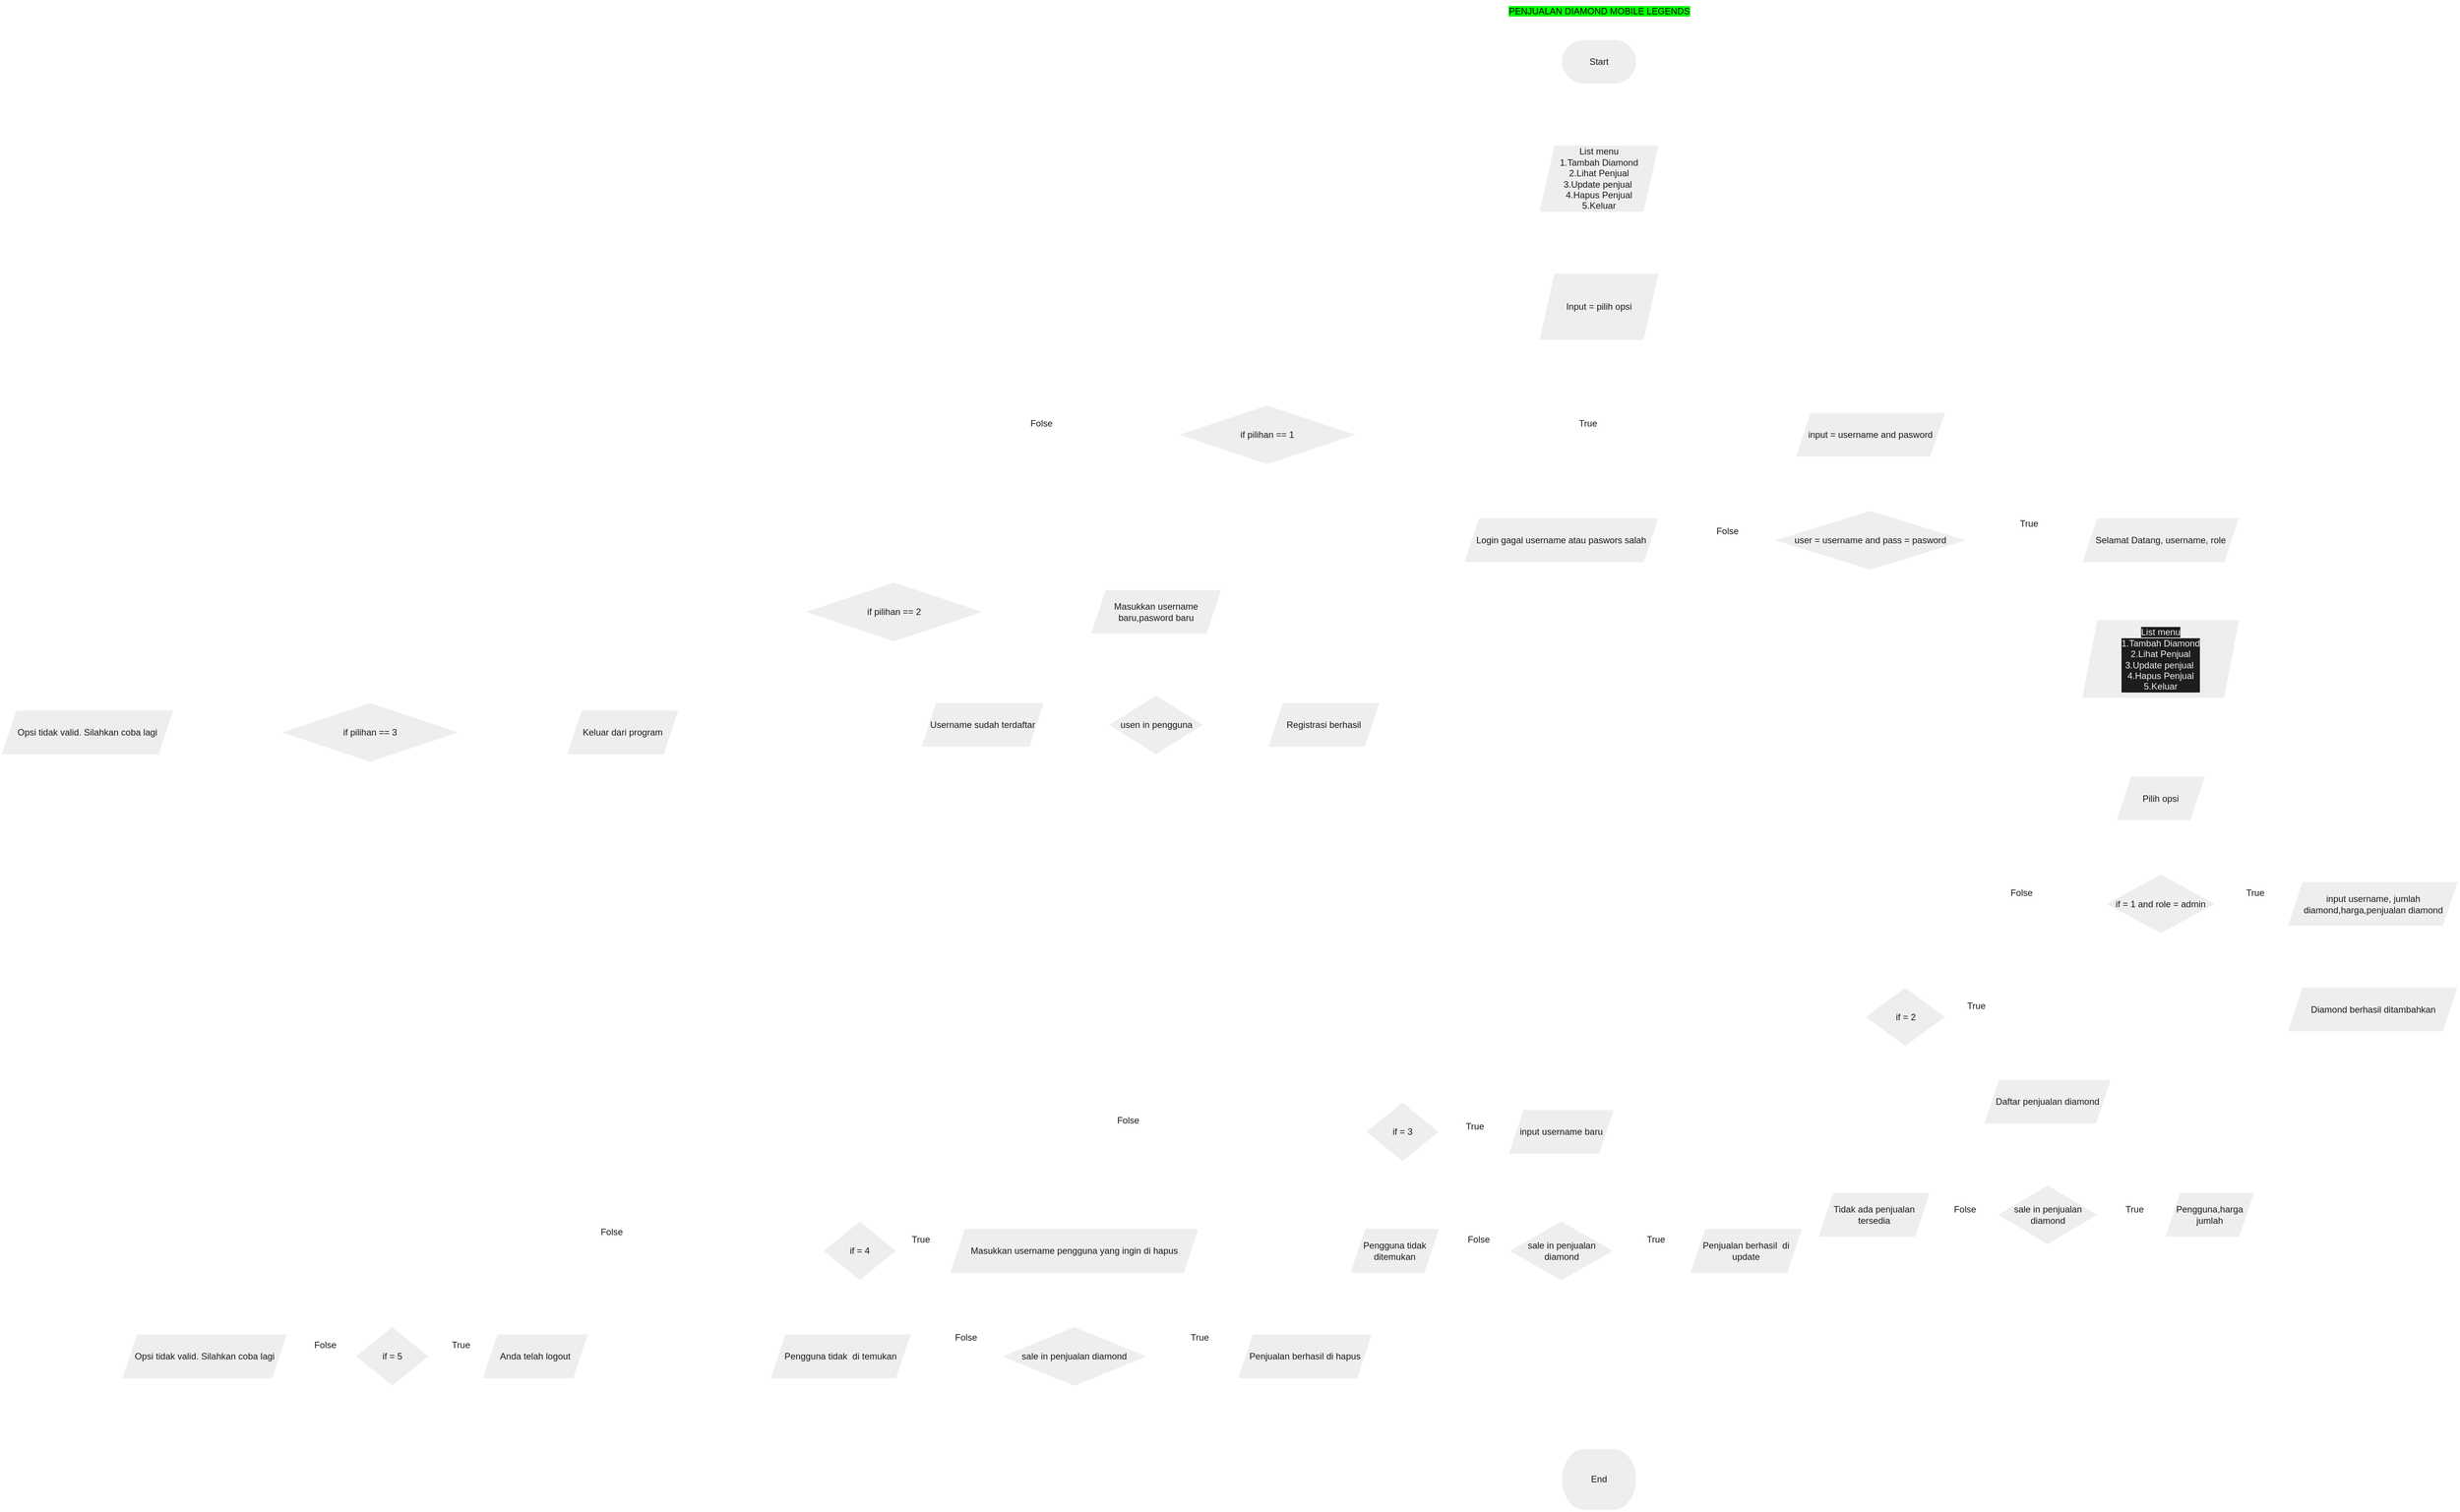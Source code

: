 <mxfile version="24.7.17">
  <diagram id="C5RBs43oDa-KdzZeNtuy" name="Page-1">
    <mxGraphModel dx="2600" dy="1680" grid="1" gridSize="10" guides="1" tooltips="1" connect="1" arrows="1" fold="1" page="1" pageScale="1" pageWidth="10000" pageHeight="10000" math="0" shadow="0">
      <root>
        <mxCell id="WIyWlLk6GJQsqaUBKTNV-0" />
        <mxCell id="WIyWlLk6GJQsqaUBKTNV-1" parent="WIyWlLk6GJQsqaUBKTNV-0" />
        <mxCell id="wPwzeOz8tedW2FRDHt6a-2" value="&lt;span style=&quot;background-color: rgb(0, 255, 0);&quot;&gt;&lt;font color=&quot;#000000&quot;&gt;PENJUALAN DIAMOND MOBILE LEGENDS&lt;/font&gt;&lt;/span&gt;" style="text;html=1;align=center;verticalAlign=middle;resizable=0;points=[];autosize=1;strokeColor=none;fillColor=none;labelBackgroundColor=none;fontColor=#1A1A1A;" parent="WIyWlLk6GJQsqaUBKTNV-1" vertex="1">
          <mxGeometry x="4060" y="5868" width="260" height="30" as="geometry" />
        </mxCell>
        <mxCell id="wPwzeOz8tedW2FRDHt6a-6" value="" style="edgeStyle=orthogonalEdgeStyle;rounded=0;orthogonalLoop=1;jettySize=auto;html=1;labelBackgroundColor=none;strokeColor=#FFFFFF;fontColor=default;" parent="WIyWlLk6GJQsqaUBKTNV-1" source="wPwzeOz8tedW2FRDHt6a-4" target="wPwzeOz8tedW2FRDHt6a-5" edge="1">
          <mxGeometry relative="1" as="geometry" />
        </mxCell>
        <mxCell id="wPwzeOz8tedW2FRDHt6a-4" value="Start" style="strokeWidth=2;html=1;shape=mxgraph.flowchart.terminator;whiteSpace=wrap;labelBackgroundColor=none;fillColor=#EEEEEE;strokeColor=#FFFFFF;fontColor=#1A1A1A;" parent="WIyWlLk6GJQsqaUBKTNV-1" vertex="1">
          <mxGeometry x="4140" y="5920" width="100" height="60" as="geometry" />
        </mxCell>
        <mxCell id="wPwzeOz8tedW2FRDHt6a-8" value="" style="edgeStyle=orthogonalEdgeStyle;rounded=0;orthogonalLoop=1;jettySize=auto;html=1;labelBackgroundColor=none;strokeColor=#FFFFFF;fontColor=default;" parent="WIyWlLk6GJQsqaUBKTNV-1" source="wPwzeOz8tedW2FRDHt6a-5" target="wPwzeOz8tedW2FRDHt6a-7" edge="1">
          <mxGeometry relative="1" as="geometry" />
        </mxCell>
        <mxCell id="wPwzeOz8tedW2FRDHt6a-5" value="List menu&lt;div&gt;1.Tambah Diamond&lt;div&gt;2.Lihat Penjual&lt;/div&gt;&lt;div&gt;3.Update penjual&amp;nbsp;&lt;/div&gt;&lt;div&gt;4.Hapus Penjual&lt;/div&gt;&lt;div&gt;5.Keluar&lt;/div&gt;&lt;/div&gt;" style="shape=parallelogram;perimeter=parallelogramPerimeter;whiteSpace=wrap;html=1;fixedSize=1;strokeWidth=2;labelBackgroundColor=none;fillColor=#EEEEEE;strokeColor=#FFFFFF;fontColor=#1A1A1A;" parent="WIyWlLk6GJQsqaUBKTNV-1" vertex="1">
          <mxGeometry x="4110" y="6060" width="160" height="90" as="geometry" />
        </mxCell>
        <mxCell id="wPwzeOz8tedW2FRDHt6a-10" value="" style="edgeStyle=orthogonalEdgeStyle;rounded=0;orthogonalLoop=1;jettySize=auto;html=1;labelBackgroundColor=none;strokeColor=#FFFFFF;fontColor=default;" parent="WIyWlLk6GJQsqaUBKTNV-1" source="wPwzeOz8tedW2FRDHt6a-7" target="wPwzeOz8tedW2FRDHt6a-9" edge="1">
          <mxGeometry relative="1" as="geometry" />
        </mxCell>
        <mxCell id="wPwzeOz8tedW2FRDHt6a-7" value="Input = pilih opsi" style="shape=parallelogram;perimeter=parallelogramPerimeter;whiteSpace=wrap;html=1;fixedSize=1;strokeWidth=2;labelBackgroundColor=none;fillColor=#EEEEEE;strokeColor=#FFFFFF;fontColor=#1A1A1A;" parent="WIyWlLk6GJQsqaUBKTNV-1" vertex="1">
          <mxGeometry x="4110" y="6230" width="160" height="90" as="geometry" />
        </mxCell>
        <mxCell id="wPwzeOz8tedW2FRDHt6a-12" value="" style="edgeStyle=orthogonalEdgeStyle;rounded=0;orthogonalLoop=1;jettySize=auto;html=1;labelBackgroundColor=none;strokeColor=#FFFFFF;fontColor=default;" parent="WIyWlLk6GJQsqaUBKTNV-1" source="wPwzeOz8tedW2FRDHt6a-9" target="wPwzeOz8tedW2FRDHt6a-11" edge="1">
          <mxGeometry relative="1" as="geometry" />
        </mxCell>
        <mxCell id="Oxtr2PgXUGql7Q-KipfX-82" value="" style="edgeStyle=orthogonalEdgeStyle;rounded=0;orthogonalLoop=1;jettySize=auto;html=1;labelBackgroundColor=none;strokeColor=#FFFFFF;fontColor=default;" edge="1" parent="WIyWlLk6GJQsqaUBKTNV-1" source="wPwzeOz8tedW2FRDHt6a-9" target="Oxtr2PgXUGql7Q-KipfX-81">
          <mxGeometry relative="1" as="geometry" />
        </mxCell>
        <mxCell id="wPwzeOz8tedW2FRDHt6a-9" value="if pilihan == 1" style="rhombus;whiteSpace=wrap;html=1;strokeWidth=2;labelBackgroundColor=none;fillColor=#EEEEEE;strokeColor=#FFFFFF;fontColor=#1A1A1A;" parent="WIyWlLk6GJQsqaUBKTNV-1" vertex="1">
          <mxGeometry x="3630" y="6405" width="240" height="80" as="geometry" />
        </mxCell>
        <mxCell id="wPwzeOz8tedW2FRDHt6a-18" value="" style="edgeStyle=orthogonalEdgeStyle;rounded=0;orthogonalLoop=1;jettySize=auto;html=1;labelBackgroundColor=none;strokeColor=#FFFFFF;fontColor=default;" parent="WIyWlLk6GJQsqaUBKTNV-1" source="wPwzeOz8tedW2FRDHt6a-11" target="wPwzeOz8tedW2FRDHt6a-17" edge="1">
          <mxGeometry relative="1" as="geometry" />
        </mxCell>
        <mxCell id="wPwzeOz8tedW2FRDHt6a-11" value="input = username and pasword" style="shape=parallelogram;perimeter=parallelogramPerimeter;whiteSpace=wrap;html=1;fixedSize=1;strokeWidth=2;labelBackgroundColor=none;fillColor=#EEEEEE;strokeColor=#FFFFFF;fontColor=#1A1A1A;" parent="WIyWlLk6GJQsqaUBKTNV-1" vertex="1">
          <mxGeometry x="4450" y="6415" width="200" height="60" as="geometry" />
        </mxCell>
        <mxCell id="wPwzeOz8tedW2FRDHt6a-16" value="True" style="text;html=1;align=center;verticalAlign=middle;resizable=0;points=[];autosize=1;strokeColor=none;fillColor=none;labelBackgroundColor=none;fontColor=#1A1A1A;" parent="WIyWlLk6GJQsqaUBKTNV-1" vertex="1">
          <mxGeometry x="4150" y="6415" width="50" height="30" as="geometry" />
        </mxCell>
        <mxCell id="wPwzeOz8tedW2FRDHt6a-22" value="" style="edgeStyle=orthogonalEdgeStyle;rounded=0;orthogonalLoop=1;jettySize=auto;html=1;labelBackgroundColor=none;strokeColor=#FFFFFF;fontColor=default;" parent="WIyWlLk6GJQsqaUBKTNV-1" source="wPwzeOz8tedW2FRDHt6a-17" target="wPwzeOz8tedW2FRDHt6a-21" edge="1">
          <mxGeometry relative="1" as="geometry" />
        </mxCell>
        <mxCell id="wPwzeOz8tedW2FRDHt6a-27" value="" style="edgeStyle=orthogonalEdgeStyle;rounded=0;orthogonalLoop=1;jettySize=auto;html=1;labelBackgroundColor=none;strokeColor=#FFFFFF;fontColor=default;" parent="WIyWlLk6GJQsqaUBKTNV-1" source="wPwzeOz8tedW2FRDHt6a-17" target="wPwzeOz8tedW2FRDHt6a-26" edge="1">
          <mxGeometry relative="1" as="geometry" />
        </mxCell>
        <mxCell id="wPwzeOz8tedW2FRDHt6a-17" value="user = username and pass = pasword" style="rhombus;whiteSpace=wrap;html=1;strokeWidth=2;labelBackgroundColor=none;fillColor=#EEEEEE;strokeColor=#FFFFFF;fontColor=#1A1A1A;" parent="WIyWlLk6GJQsqaUBKTNV-1" vertex="1">
          <mxGeometry x="4420" y="6545" width="260" height="80" as="geometry" />
        </mxCell>
        <mxCell id="Oxtr2PgXUGql7Q-KipfX-7" value="" style="edgeStyle=orthogonalEdgeStyle;rounded=0;orthogonalLoop=1;jettySize=auto;html=1;labelBackgroundColor=none;strokeColor=#FFFFFF;fontColor=default;" edge="1" parent="WIyWlLk6GJQsqaUBKTNV-1" source="wPwzeOz8tedW2FRDHt6a-21" target="Oxtr2PgXUGql7Q-KipfX-6">
          <mxGeometry relative="1" as="geometry" />
        </mxCell>
        <mxCell id="wPwzeOz8tedW2FRDHt6a-21" value="Selamat Datang, username, role" style="shape=parallelogram;perimeter=parallelogramPerimeter;whiteSpace=wrap;html=1;fixedSize=1;strokeWidth=2;labelBackgroundColor=none;fillColor=#EEEEEE;strokeColor=#FFFFFF;fontColor=#1A1A1A;" parent="WIyWlLk6GJQsqaUBKTNV-1" vertex="1">
          <mxGeometry x="4830" y="6555" width="210" height="60" as="geometry" />
        </mxCell>
        <mxCell id="wPwzeOz8tedW2FRDHt6a-23" value="True" style="text;html=1;align=center;verticalAlign=middle;resizable=0;points=[];autosize=1;strokeColor=none;fillColor=none;labelBackgroundColor=none;fontColor=#1A1A1A;" parent="WIyWlLk6GJQsqaUBKTNV-1" vertex="1">
          <mxGeometry x="4735" y="6548" width="50" height="30" as="geometry" />
        </mxCell>
        <mxCell id="wPwzeOz8tedW2FRDHt6a-26" value="Login gagal username atau paswors salah" style="shape=parallelogram;perimeter=parallelogramPerimeter;whiteSpace=wrap;html=1;fixedSize=1;strokeWidth=2;labelBackgroundColor=none;fillColor=#EEEEEE;strokeColor=#FFFFFF;fontColor=#1A1A1A;" parent="WIyWlLk6GJQsqaUBKTNV-1" vertex="1">
          <mxGeometry x="4010" y="6555" width="260" height="60" as="geometry" />
        </mxCell>
        <mxCell id="wPwzeOz8tedW2FRDHt6a-28" value="Folse" style="text;html=1;align=center;verticalAlign=middle;resizable=0;points=[];autosize=1;strokeColor=none;fillColor=none;labelBackgroundColor=none;fontColor=#1A1A1A;" parent="WIyWlLk6GJQsqaUBKTNV-1" vertex="1">
          <mxGeometry x="4335" y="6558" width="50" height="30" as="geometry" />
        </mxCell>
        <mxCell id="wPwzeOz8tedW2FRDHt6a-29" value="" style="endArrow=classic;html=1;rounded=0;labelBackgroundColor=none;strokeColor=#FFFFFF;fontColor=default;" parent="WIyWlLk6GJQsqaUBKTNV-1" edge="1">
          <mxGeometry width="50" height="50" relative="1" as="geometry">
            <mxPoint x="4150" y="6555" as="sourcePoint" />
            <mxPoint x="4520" y="6485" as="targetPoint" />
            <Array as="points">
              <mxPoint x="4150" y="6535" />
              <mxPoint x="4520" y="6530" />
            </Array>
          </mxGeometry>
        </mxCell>
        <mxCell id="Oxtr2PgXUGql7Q-KipfX-9" value="" style="edgeStyle=orthogonalEdgeStyle;rounded=0;orthogonalLoop=1;jettySize=auto;html=1;labelBackgroundColor=none;strokeColor=#FFFFFF;fontColor=default;" edge="1" parent="WIyWlLk6GJQsqaUBKTNV-1" source="Oxtr2PgXUGql7Q-KipfX-6" target="Oxtr2PgXUGql7Q-KipfX-8">
          <mxGeometry relative="1" as="geometry" />
        </mxCell>
        <mxCell id="Oxtr2PgXUGql7Q-KipfX-6" value="&lt;br&gt;&lt;span style=&quot;color: rgb(240, 240, 240); font-family: Helvetica; font-size: 12px; font-style: normal; font-variant-ligatures: normal; font-variant-caps: normal; font-weight: 400; letter-spacing: normal; orphans: 2; text-align: center; text-indent: 0px; text-transform: none; widows: 2; word-spacing: 0px; -webkit-text-stroke-width: 0px; white-space: normal; background-color: rgb(27, 29, 30); text-decoration-thickness: initial; text-decoration-style: initial; text-decoration-color: initial; display: inline !important; float: none;&quot;&gt;List menu&lt;/span&gt;&lt;div style=&quot;forced-color-adjust: none; border-color: rgb(0, 0, 0); color: rgb(240, 240, 240); font-family: Helvetica; font-size: 12px; font-style: normal; font-variant-ligatures: normal; font-variant-caps: normal; font-weight: 400; letter-spacing: normal; orphans: 2; text-align: center; text-indent: 0px; text-transform: none; widows: 2; word-spacing: 0px; -webkit-text-stroke-width: 0px; white-space: normal; background-color: rgb(27, 29, 30); text-decoration-thickness: initial; text-decoration-style: initial; text-decoration-color: initial;&quot;&gt;1.Tambah Diamond&lt;div style=&quot;forced-color-adjust: none; border-color: rgb(0, 0, 0);&quot;&gt;2.Lihat Penjual&lt;/div&gt;&lt;div style=&quot;forced-color-adjust: none; border-color: rgb(0, 0, 0);&quot;&gt;3.Update penjual&amp;nbsp;&lt;/div&gt;&lt;div style=&quot;forced-color-adjust: none; border-color: rgb(0, 0, 0);&quot;&gt;4.Hapus Penjual&lt;/div&gt;&lt;div style=&quot;forced-color-adjust: none; border-color: rgb(0, 0, 0);&quot;&gt;5.Keluar&lt;/div&gt;&lt;/div&gt;&lt;div&gt;&lt;br/&gt;&lt;/div&gt;" style="shape=parallelogram;perimeter=parallelogramPerimeter;whiteSpace=wrap;html=1;fixedSize=1;strokeWidth=2;labelBackgroundColor=none;fillColor=#EEEEEE;strokeColor=#FFFFFF;fontColor=#1A1A1A;" vertex="1" parent="WIyWlLk6GJQsqaUBKTNV-1">
          <mxGeometry x="4830" y="6690" width="210" height="105" as="geometry" />
        </mxCell>
        <mxCell id="Oxtr2PgXUGql7Q-KipfX-11" value="" style="edgeStyle=orthogonalEdgeStyle;rounded=0;orthogonalLoop=1;jettySize=auto;html=1;labelBackgroundColor=none;strokeColor=#FFFFFF;fontColor=default;" edge="1" parent="WIyWlLk6GJQsqaUBKTNV-1" source="Oxtr2PgXUGql7Q-KipfX-8" target="Oxtr2PgXUGql7Q-KipfX-10">
          <mxGeometry relative="1" as="geometry" />
        </mxCell>
        <mxCell id="Oxtr2PgXUGql7Q-KipfX-8" value="Pilih opsi" style="shape=parallelogram;perimeter=parallelogramPerimeter;whiteSpace=wrap;html=1;fixedSize=1;strokeWidth=2;labelBackgroundColor=none;fillColor=#EEEEEE;strokeColor=#FFFFFF;fontColor=#1A1A1A;" vertex="1" parent="WIyWlLk6GJQsqaUBKTNV-1">
          <mxGeometry x="4875" y="6897.5" width="120" height="60" as="geometry" />
        </mxCell>
        <mxCell id="Oxtr2PgXUGql7Q-KipfX-13" value="" style="edgeStyle=orthogonalEdgeStyle;rounded=0;orthogonalLoop=1;jettySize=auto;html=1;labelBackgroundColor=none;strokeColor=#FFFFFF;fontColor=default;" edge="1" parent="WIyWlLk6GJQsqaUBKTNV-1" source="Oxtr2PgXUGql7Q-KipfX-10" target="Oxtr2PgXUGql7Q-KipfX-12">
          <mxGeometry relative="1" as="geometry" />
        </mxCell>
        <mxCell id="Oxtr2PgXUGql7Q-KipfX-18" value="" style="edgeStyle=orthogonalEdgeStyle;rounded=0;orthogonalLoop=1;jettySize=auto;html=1;labelBackgroundColor=none;strokeColor=#FFFFFF;fontColor=default;" edge="1" parent="WIyWlLk6GJQsqaUBKTNV-1" source="Oxtr2PgXUGql7Q-KipfX-10" target="Oxtr2PgXUGql7Q-KipfX-17">
          <mxGeometry relative="1" as="geometry" />
        </mxCell>
        <mxCell id="Oxtr2PgXUGql7Q-KipfX-10" value="if = 1 and role = admin" style="rhombus;whiteSpace=wrap;html=1;strokeWidth=2;labelBackgroundColor=none;fillColor=#EEEEEE;strokeColor=#FFFFFF;fontColor=#1A1A1A;" vertex="1" parent="WIyWlLk6GJQsqaUBKTNV-1">
          <mxGeometry x="4861.25" y="7027.5" width="147.5" height="80" as="geometry" />
        </mxCell>
        <mxCell id="Oxtr2PgXUGql7Q-KipfX-16" value="" style="edgeStyle=orthogonalEdgeStyle;rounded=0;orthogonalLoop=1;jettySize=auto;html=1;labelBackgroundColor=none;strokeColor=#FFFFFF;fontColor=default;" edge="1" parent="WIyWlLk6GJQsqaUBKTNV-1" source="Oxtr2PgXUGql7Q-KipfX-12" target="Oxtr2PgXUGql7Q-KipfX-15">
          <mxGeometry relative="1" as="geometry" />
        </mxCell>
        <mxCell id="Oxtr2PgXUGql7Q-KipfX-12" value="input username, jumlah diamond,harga,penjualan diamond" style="shape=parallelogram;perimeter=parallelogramPerimeter;whiteSpace=wrap;html=1;fixedSize=1;strokeWidth=2;labelBackgroundColor=none;fillColor=#EEEEEE;strokeColor=#FFFFFF;fontColor=#1A1A1A;" vertex="1" parent="WIyWlLk6GJQsqaUBKTNV-1">
          <mxGeometry x="5102.5" y="7037.5" width="227.5" height="60" as="geometry" />
        </mxCell>
        <mxCell id="Oxtr2PgXUGql7Q-KipfX-14" value="True" style="text;html=1;align=center;verticalAlign=middle;resizable=0;points=[];autosize=1;strokeColor=none;fillColor=none;labelBackgroundColor=none;fontColor=#1A1A1A;" vertex="1" parent="WIyWlLk6GJQsqaUBKTNV-1">
          <mxGeometry x="5035" y="7038" width="50" height="30" as="geometry" />
        </mxCell>
        <mxCell id="Oxtr2PgXUGql7Q-KipfX-15" value="Diamond berhasil ditambahkan" style="shape=parallelogram;perimeter=parallelogramPerimeter;whiteSpace=wrap;html=1;fixedSize=1;strokeWidth=2;labelBackgroundColor=none;fillColor=#EEEEEE;strokeColor=#FFFFFF;fontColor=#1A1A1A;" vertex="1" parent="WIyWlLk6GJQsqaUBKTNV-1">
          <mxGeometry x="5102.5" y="7177.5" width="227.5" height="60" as="geometry" />
        </mxCell>
        <mxCell id="Oxtr2PgXUGql7Q-KipfX-20" value="" style="edgeStyle=orthogonalEdgeStyle;rounded=0;orthogonalLoop=1;jettySize=auto;html=1;labelBackgroundColor=none;strokeColor=#FFFFFF;fontColor=default;" edge="1" parent="WIyWlLk6GJQsqaUBKTNV-1" source="Oxtr2PgXUGql7Q-KipfX-17" target="Oxtr2PgXUGql7Q-KipfX-19">
          <mxGeometry relative="1" as="geometry" />
        </mxCell>
        <mxCell id="Oxtr2PgXUGql7Q-KipfX-36" value="" style="edgeStyle=orthogonalEdgeStyle;rounded=0;orthogonalLoop=1;jettySize=auto;html=1;labelBackgroundColor=none;strokeColor=#FFFFFF;fontColor=default;" edge="1" parent="WIyWlLk6GJQsqaUBKTNV-1" source="Oxtr2PgXUGql7Q-KipfX-17" target="Oxtr2PgXUGql7Q-KipfX-35">
          <mxGeometry relative="1" as="geometry" />
        </mxCell>
        <mxCell id="Oxtr2PgXUGql7Q-KipfX-17" value="if = 2" style="rhombus;whiteSpace=wrap;html=1;strokeWidth=2;labelBackgroundColor=none;fillColor=#EEEEEE;strokeColor=#FFFFFF;fontColor=#1A1A1A;" vertex="1" parent="WIyWlLk6GJQsqaUBKTNV-1">
          <mxGeometry x="4542.5" y="7177.5" width="107.5" height="80" as="geometry" />
        </mxCell>
        <mxCell id="Oxtr2PgXUGql7Q-KipfX-24" value="" style="edgeStyle=orthogonalEdgeStyle;rounded=0;orthogonalLoop=1;jettySize=auto;html=1;labelBackgroundColor=none;strokeColor=#FFFFFF;fontColor=default;" edge="1" parent="WIyWlLk6GJQsqaUBKTNV-1" source="Oxtr2PgXUGql7Q-KipfX-19" target="Oxtr2PgXUGql7Q-KipfX-23">
          <mxGeometry relative="1" as="geometry" />
        </mxCell>
        <mxCell id="Oxtr2PgXUGql7Q-KipfX-19" value="Daftar penjualan diamond" style="shape=parallelogram;perimeter=parallelogramPerimeter;whiteSpace=wrap;html=1;fixedSize=1;strokeWidth=2;labelBackgroundColor=none;fillColor=#EEEEEE;strokeColor=#FFFFFF;fontColor=#1A1A1A;" vertex="1" parent="WIyWlLk6GJQsqaUBKTNV-1">
          <mxGeometry x="4700" y="7300" width="170" height="60" as="geometry" />
        </mxCell>
        <mxCell id="Oxtr2PgXUGql7Q-KipfX-21" value="True" style="text;html=1;align=center;verticalAlign=middle;resizable=0;points=[];autosize=1;strokeColor=none;fillColor=none;labelBackgroundColor=none;fontColor=#1A1A1A;" vertex="1" parent="WIyWlLk6GJQsqaUBKTNV-1">
          <mxGeometry x="4665" y="7188" width="50" height="30" as="geometry" />
        </mxCell>
        <mxCell id="Oxtr2PgXUGql7Q-KipfX-27" value="" style="edgeStyle=orthogonalEdgeStyle;rounded=0;orthogonalLoop=1;jettySize=auto;html=1;labelBackgroundColor=none;strokeColor=#FFFFFF;fontColor=default;" edge="1" parent="WIyWlLk6GJQsqaUBKTNV-1" source="Oxtr2PgXUGql7Q-KipfX-23" target="Oxtr2PgXUGql7Q-KipfX-26">
          <mxGeometry relative="1" as="geometry" />
        </mxCell>
        <mxCell id="Oxtr2PgXUGql7Q-KipfX-30" value="" style="edgeStyle=orthogonalEdgeStyle;rounded=0;orthogonalLoop=1;jettySize=auto;html=1;labelBackgroundColor=none;strokeColor=#FFFFFF;fontColor=default;" edge="1" parent="WIyWlLk6GJQsqaUBKTNV-1" source="Oxtr2PgXUGql7Q-KipfX-23" target="Oxtr2PgXUGql7Q-KipfX-29">
          <mxGeometry relative="1" as="geometry" />
        </mxCell>
        <mxCell id="Oxtr2PgXUGql7Q-KipfX-23" value="sale in penjualan diamond" style="rhombus;whiteSpace=wrap;html=1;strokeWidth=2;labelBackgroundColor=none;fillColor=#EEEEEE;strokeColor=#FFFFFF;fontColor=#1A1A1A;" vertex="1" parent="WIyWlLk6GJQsqaUBKTNV-1">
          <mxGeometry x="4717.5" y="7440" width="135" height="80" as="geometry" />
        </mxCell>
        <mxCell id="Oxtr2PgXUGql7Q-KipfX-26" value="Pengguna,harga jumlah" style="shape=parallelogram;perimeter=parallelogramPerimeter;whiteSpace=wrap;html=1;fixedSize=1;strokeWidth=2;labelBackgroundColor=none;fillColor=#EEEEEE;strokeColor=#FFFFFF;fontColor=#1A1A1A;" vertex="1" parent="WIyWlLk6GJQsqaUBKTNV-1">
          <mxGeometry x="4940" y="7450" width="120" height="60" as="geometry" />
        </mxCell>
        <mxCell id="Oxtr2PgXUGql7Q-KipfX-28" value="True" style="text;html=1;align=center;verticalAlign=middle;resizable=0;points=[];autosize=1;strokeColor=none;fillColor=none;labelBackgroundColor=none;fontColor=#1A1A1A;" vertex="1" parent="WIyWlLk6GJQsqaUBKTNV-1">
          <mxGeometry x="4875" y="7458" width="50" height="30" as="geometry" />
        </mxCell>
        <mxCell id="Oxtr2PgXUGql7Q-KipfX-29" value="Tidak ada penjualan tersedia" style="shape=parallelogram;perimeter=parallelogramPerimeter;whiteSpace=wrap;html=1;fixedSize=1;strokeWidth=2;labelBackgroundColor=none;fillColor=#EEEEEE;strokeColor=#FFFFFF;fontColor=#1A1A1A;" vertex="1" parent="WIyWlLk6GJQsqaUBKTNV-1">
          <mxGeometry x="4480" y="7450" width="150" height="60" as="geometry" />
        </mxCell>
        <mxCell id="Oxtr2PgXUGql7Q-KipfX-31" value="Folse" style="text;html=1;align=center;verticalAlign=middle;resizable=0;points=[];autosize=1;strokeColor=none;fillColor=none;labelBackgroundColor=none;fontColor=#1A1A1A;" vertex="1" parent="WIyWlLk6GJQsqaUBKTNV-1">
          <mxGeometry x="4650" y="7458" width="50" height="30" as="geometry" />
        </mxCell>
        <mxCell id="Oxtr2PgXUGql7Q-KipfX-32" value="Folse" style="text;html=1;align=center;verticalAlign=middle;resizable=0;points=[];autosize=1;strokeColor=none;fillColor=none;labelBackgroundColor=none;fontColor=#1A1A1A;" vertex="1" parent="WIyWlLk6GJQsqaUBKTNV-1">
          <mxGeometry x="4725" y="7038" width="50" height="30" as="geometry" />
        </mxCell>
        <mxCell id="Oxtr2PgXUGql7Q-KipfX-38" value="" style="edgeStyle=orthogonalEdgeStyle;rounded=0;orthogonalLoop=1;jettySize=auto;html=1;labelBackgroundColor=none;strokeColor=#FFFFFF;fontColor=default;" edge="1" parent="WIyWlLk6GJQsqaUBKTNV-1" source="Oxtr2PgXUGql7Q-KipfX-35" target="Oxtr2PgXUGql7Q-KipfX-37">
          <mxGeometry relative="1" as="geometry" />
        </mxCell>
        <mxCell id="Oxtr2PgXUGql7Q-KipfX-51" value="" style="edgeStyle=orthogonalEdgeStyle;rounded=0;orthogonalLoop=1;jettySize=auto;html=1;labelBackgroundColor=none;strokeColor=#FFFFFF;fontColor=default;" edge="1" parent="WIyWlLk6GJQsqaUBKTNV-1" source="Oxtr2PgXUGql7Q-KipfX-35" target="Oxtr2PgXUGql7Q-KipfX-50">
          <mxGeometry relative="1" as="geometry" />
        </mxCell>
        <mxCell id="Oxtr2PgXUGql7Q-KipfX-35" value="if = 3" style="rhombus;whiteSpace=wrap;html=1;strokeWidth=2;labelBackgroundColor=none;fillColor=#EEEEEE;strokeColor=#FFFFFF;fontColor=#1A1A1A;" vertex="1" parent="WIyWlLk6GJQsqaUBKTNV-1">
          <mxGeometry x="3880" y="7330" width="98.75" height="80" as="geometry" />
        </mxCell>
        <mxCell id="Oxtr2PgXUGql7Q-KipfX-41" value="" style="edgeStyle=orthogonalEdgeStyle;rounded=0;orthogonalLoop=1;jettySize=auto;html=1;labelBackgroundColor=none;strokeColor=#FFFFFF;fontColor=default;" edge="1" parent="WIyWlLk6GJQsqaUBKTNV-1" source="Oxtr2PgXUGql7Q-KipfX-37" target="Oxtr2PgXUGql7Q-KipfX-40">
          <mxGeometry relative="1" as="geometry" />
        </mxCell>
        <mxCell id="Oxtr2PgXUGql7Q-KipfX-37" value="input username baru" style="shape=parallelogram;perimeter=parallelogramPerimeter;whiteSpace=wrap;html=1;fixedSize=1;strokeWidth=2;labelBackgroundColor=none;fillColor=#EEEEEE;strokeColor=#FFFFFF;fontColor=#1A1A1A;" vertex="1" parent="WIyWlLk6GJQsqaUBKTNV-1">
          <mxGeometry x="4069.07" y="7340" width="141.88" height="60" as="geometry" />
        </mxCell>
        <mxCell id="Oxtr2PgXUGql7Q-KipfX-39" value="True" style="text;html=1;align=center;verticalAlign=middle;resizable=0;points=[];autosize=1;strokeColor=none;fillColor=none;labelBackgroundColor=none;fontColor=#1A1A1A;" vertex="1" parent="WIyWlLk6GJQsqaUBKTNV-1">
          <mxGeometry x="4000" y="7348" width="50" height="30" as="geometry" />
        </mxCell>
        <mxCell id="Oxtr2PgXUGql7Q-KipfX-45" value="" style="edgeStyle=orthogonalEdgeStyle;rounded=0;orthogonalLoop=1;jettySize=auto;html=1;labelBackgroundColor=none;strokeColor=#FFFFFF;fontColor=default;" edge="1" parent="WIyWlLk6GJQsqaUBKTNV-1" source="Oxtr2PgXUGql7Q-KipfX-40" target="Oxtr2PgXUGql7Q-KipfX-44">
          <mxGeometry relative="1" as="geometry" />
        </mxCell>
        <mxCell id="Oxtr2PgXUGql7Q-KipfX-48" value="" style="edgeStyle=orthogonalEdgeStyle;rounded=0;orthogonalLoop=1;jettySize=auto;html=1;labelBackgroundColor=none;strokeColor=#FFFFFF;fontColor=default;" edge="1" parent="WIyWlLk6GJQsqaUBKTNV-1" source="Oxtr2PgXUGql7Q-KipfX-40" target="Oxtr2PgXUGql7Q-KipfX-47">
          <mxGeometry relative="1" as="geometry" />
        </mxCell>
        <mxCell id="Oxtr2PgXUGql7Q-KipfX-40" value="sale in penjualan diamond" style="rhombus;whiteSpace=wrap;html=1;strokeWidth=2;labelBackgroundColor=none;fillColor=#EEEEEE;strokeColor=#FFFFFF;fontColor=#1A1A1A;" vertex="1" parent="WIyWlLk6GJQsqaUBKTNV-1">
          <mxGeometry x="4069.54" y="7488" width="140.93" height="80" as="geometry" />
        </mxCell>
        <mxCell id="Oxtr2PgXUGql7Q-KipfX-44" value="Penjualan berhasil&amp;nbsp; di update" style="shape=parallelogram;perimeter=parallelogramPerimeter;whiteSpace=wrap;html=1;fixedSize=1;strokeWidth=2;labelBackgroundColor=none;fillColor=#EEEEEE;strokeColor=#FFFFFF;fontColor=#1A1A1A;" vertex="1" parent="WIyWlLk6GJQsqaUBKTNV-1">
          <mxGeometry x="4310" y="7498" width="150.47" height="60" as="geometry" />
        </mxCell>
        <mxCell id="Oxtr2PgXUGql7Q-KipfX-46" value="True" style="text;html=1;align=center;verticalAlign=middle;resizable=0;points=[];autosize=1;strokeColor=none;fillColor=none;labelBackgroundColor=none;fontColor=#1A1A1A;" vertex="1" parent="WIyWlLk6GJQsqaUBKTNV-1">
          <mxGeometry x="4240" y="7498" width="50" height="30" as="geometry" />
        </mxCell>
        <mxCell id="Oxtr2PgXUGql7Q-KipfX-47" value="Pengguna tidak ditemukan" style="shape=parallelogram;perimeter=parallelogramPerimeter;whiteSpace=wrap;html=1;fixedSize=1;strokeWidth=2;labelBackgroundColor=none;fillColor=#EEEEEE;strokeColor=#FFFFFF;fontColor=#1A1A1A;" vertex="1" parent="WIyWlLk6GJQsqaUBKTNV-1">
          <mxGeometry x="3859.075" y="7498" width="120" height="60" as="geometry" />
        </mxCell>
        <mxCell id="Oxtr2PgXUGql7Q-KipfX-49" value="Folse" style="text;html=1;align=center;verticalAlign=middle;resizable=0;points=[];autosize=1;strokeColor=none;fillColor=none;labelBackgroundColor=none;fontColor=#1A1A1A;" vertex="1" parent="WIyWlLk6GJQsqaUBKTNV-1">
          <mxGeometry x="4005" y="7498" width="50" height="30" as="geometry" />
        </mxCell>
        <mxCell id="Oxtr2PgXUGql7Q-KipfX-54" value="" style="edgeStyle=orthogonalEdgeStyle;rounded=0;orthogonalLoop=1;jettySize=auto;html=1;labelBackgroundColor=none;strokeColor=#FFFFFF;fontColor=default;" edge="1" parent="WIyWlLk6GJQsqaUBKTNV-1" source="Oxtr2PgXUGql7Q-KipfX-50" target="Oxtr2PgXUGql7Q-KipfX-53">
          <mxGeometry relative="1" as="geometry" />
        </mxCell>
        <mxCell id="Oxtr2PgXUGql7Q-KipfX-67" value="" style="edgeStyle=orthogonalEdgeStyle;rounded=0;orthogonalLoop=1;jettySize=auto;html=1;labelBackgroundColor=none;strokeColor=#FFFFFF;fontColor=default;" edge="1" parent="WIyWlLk6GJQsqaUBKTNV-1" source="Oxtr2PgXUGql7Q-KipfX-50" target="Oxtr2PgXUGql7Q-KipfX-66">
          <mxGeometry relative="1" as="geometry" />
        </mxCell>
        <mxCell id="Oxtr2PgXUGql7Q-KipfX-50" value="if = 4" style="rhombus;whiteSpace=wrap;html=1;strokeWidth=2;labelBackgroundColor=none;fillColor=#EEEEEE;strokeColor=#FFFFFF;fontColor=#1A1A1A;" vertex="1" parent="WIyWlLk6GJQsqaUBKTNV-1">
          <mxGeometry x="3160" y="7488" width="98.75" height="80" as="geometry" />
        </mxCell>
        <mxCell id="Oxtr2PgXUGql7Q-KipfX-52" value="Folse" style="text;html=1;align=center;verticalAlign=middle;resizable=0;points=[];autosize=1;strokeColor=none;fillColor=none;labelBackgroundColor=none;fontColor=#1A1A1A;" vertex="1" parent="WIyWlLk6GJQsqaUBKTNV-1">
          <mxGeometry x="3540" y="7340" width="50" height="30" as="geometry" />
        </mxCell>
        <mxCell id="Oxtr2PgXUGql7Q-KipfX-59" value="" style="edgeStyle=orthogonalEdgeStyle;rounded=0;orthogonalLoop=1;jettySize=auto;html=1;labelBackgroundColor=none;strokeColor=#FFFFFF;fontColor=default;" edge="1" parent="WIyWlLk6GJQsqaUBKTNV-1" source="Oxtr2PgXUGql7Q-KipfX-53" target="Oxtr2PgXUGql7Q-KipfX-58">
          <mxGeometry relative="1" as="geometry" />
        </mxCell>
        <mxCell id="Oxtr2PgXUGql7Q-KipfX-53" value="Masukkan username pengguna yang ingin di hapus" style="shape=parallelogram;perimeter=parallelogramPerimeter;whiteSpace=wrap;html=1;fixedSize=1;strokeWidth=2;labelBackgroundColor=none;fillColor=#EEEEEE;strokeColor=#FFFFFF;fontColor=#1A1A1A;" vertex="1" parent="WIyWlLk6GJQsqaUBKTNV-1">
          <mxGeometry x="3328.13" y="7498" width="331.88" height="60" as="geometry" />
        </mxCell>
        <mxCell id="Oxtr2PgXUGql7Q-KipfX-55" value="True" style="text;html=1;align=center;verticalAlign=middle;resizable=0;points=[];autosize=1;strokeColor=none;fillColor=none;labelBackgroundColor=none;fontColor=#1A1A1A;" vertex="1" parent="WIyWlLk6GJQsqaUBKTNV-1">
          <mxGeometry x="3265" y="7498" width="50" height="30" as="geometry" />
        </mxCell>
        <mxCell id="Oxtr2PgXUGql7Q-KipfX-61" value="" style="edgeStyle=orthogonalEdgeStyle;rounded=0;orthogonalLoop=1;jettySize=auto;html=1;labelBackgroundColor=none;strokeColor=#FFFFFF;fontColor=default;" edge="1" parent="WIyWlLk6GJQsqaUBKTNV-1" source="Oxtr2PgXUGql7Q-KipfX-58" target="Oxtr2PgXUGql7Q-KipfX-60">
          <mxGeometry relative="1" as="geometry" />
        </mxCell>
        <mxCell id="Oxtr2PgXUGql7Q-KipfX-65" value="" style="edgeStyle=orthogonalEdgeStyle;rounded=0;orthogonalLoop=1;jettySize=auto;html=1;labelBackgroundColor=none;strokeColor=#FFFFFF;fontColor=default;" edge="1" parent="WIyWlLk6GJQsqaUBKTNV-1" source="Oxtr2PgXUGql7Q-KipfX-58" target="Oxtr2PgXUGql7Q-KipfX-64">
          <mxGeometry relative="1" as="geometry" />
        </mxCell>
        <mxCell id="Oxtr2PgXUGql7Q-KipfX-58" value="sale in penjualan diamond" style="rhombus;whiteSpace=wrap;html=1;strokeWidth=2;labelBackgroundColor=none;fillColor=#EEEEEE;strokeColor=#FFFFFF;fontColor=#1A1A1A;" vertex="1" parent="WIyWlLk6GJQsqaUBKTNV-1">
          <mxGeometry x="3396.11" y="7628" width="195.93" height="80" as="geometry" />
        </mxCell>
        <mxCell id="Oxtr2PgXUGql7Q-KipfX-60" value="Penjualan berhasil di hapus" style="shape=parallelogram;perimeter=parallelogramPerimeter;whiteSpace=wrap;html=1;fixedSize=1;strokeWidth=2;labelBackgroundColor=none;fillColor=#EEEEEE;strokeColor=#FFFFFF;fontColor=#1A1A1A;" vertex="1" parent="WIyWlLk6GJQsqaUBKTNV-1">
          <mxGeometry x="3710.01" y="7638" width="179.99" height="60" as="geometry" />
        </mxCell>
        <mxCell id="Oxtr2PgXUGql7Q-KipfX-64" value="Pengguna tidak&amp;nbsp; di temukan" style="shape=parallelogram;perimeter=parallelogramPerimeter;whiteSpace=wrap;html=1;fixedSize=1;strokeWidth=2;labelBackgroundColor=none;fillColor=#EEEEEE;strokeColor=#FFFFFF;fontColor=#1A1A1A;" vertex="1" parent="WIyWlLk6GJQsqaUBKTNV-1">
          <mxGeometry x="3090" y="7638" width="188.15" height="60" as="geometry" />
        </mxCell>
        <mxCell id="Oxtr2PgXUGql7Q-KipfX-72" value="" style="edgeStyle=orthogonalEdgeStyle;rounded=0;orthogonalLoop=1;jettySize=auto;html=1;labelBackgroundColor=none;strokeColor=#FFFFFF;fontColor=default;" edge="1" parent="WIyWlLk6GJQsqaUBKTNV-1" source="Oxtr2PgXUGql7Q-KipfX-66" target="Oxtr2PgXUGql7Q-KipfX-71">
          <mxGeometry relative="1" as="geometry" />
        </mxCell>
        <mxCell id="Oxtr2PgXUGql7Q-KipfX-76" value="" style="edgeStyle=orthogonalEdgeStyle;rounded=0;orthogonalLoop=1;jettySize=auto;html=1;labelBackgroundColor=none;strokeColor=#FFFFFF;fontColor=default;" edge="1" parent="WIyWlLk6GJQsqaUBKTNV-1" source="Oxtr2PgXUGql7Q-KipfX-66" target="Oxtr2PgXUGql7Q-KipfX-75">
          <mxGeometry relative="1" as="geometry" />
        </mxCell>
        <mxCell id="Oxtr2PgXUGql7Q-KipfX-66" value="if = 5" style="rhombus;whiteSpace=wrap;html=1;strokeWidth=2;labelBackgroundColor=none;fillColor=#EEEEEE;strokeColor=#FFFFFF;fontColor=#1A1A1A;" vertex="1" parent="WIyWlLk6GJQsqaUBKTNV-1">
          <mxGeometry x="2540" y="7628" width="98.75" height="80" as="geometry" />
        </mxCell>
        <mxCell id="Oxtr2PgXUGql7Q-KipfX-68" value="True" style="text;html=1;align=center;verticalAlign=middle;resizable=0;points=[];autosize=1;strokeColor=none;fillColor=none;labelBackgroundColor=none;fontColor=#1A1A1A;" vertex="1" parent="WIyWlLk6GJQsqaUBKTNV-1">
          <mxGeometry x="3635" y="7628" width="50" height="30" as="geometry" />
        </mxCell>
        <mxCell id="Oxtr2PgXUGql7Q-KipfX-69" value="Folse" style="text;html=1;align=center;verticalAlign=middle;resizable=0;points=[];autosize=1;strokeColor=none;fillColor=none;labelBackgroundColor=none;fontColor=#1A1A1A;" vertex="1" parent="WIyWlLk6GJQsqaUBKTNV-1">
          <mxGeometry x="3325" y="7628" width="50" height="30" as="geometry" />
        </mxCell>
        <mxCell id="Oxtr2PgXUGql7Q-KipfX-70" value="Folse" style="text;html=1;align=center;verticalAlign=middle;resizable=0;points=[];autosize=1;strokeColor=none;fillColor=none;labelBackgroundColor=none;fontColor=#1A1A1A;" vertex="1" parent="WIyWlLk6GJQsqaUBKTNV-1">
          <mxGeometry x="2855" y="7488" width="50" height="30" as="geometry" />
        </mxCell>
        <mxCell id="Oxtr2PgXUGql7Q-KipfX-74" value="" style="edgeStyle=orthogonalEdgeStyle;rounded=0;orthogonalLoop=1;jettySize=auto;html=1;labelBackgroundColor=none;strokeColor=#FFFFFF;fontColor=default;" edge="1" parent="WIyWlLk6GJQsqaUBKTNV-1" source="Oxtr2PgXUGql7Q-KipfX-71">
          <mxGeometry relative="1" as="geometry">
            <mxPoint x="2779.13" y="7768.06" as="targetPoint" />
          </mxGeometry>
        </mxCell>
        <mxCell id="Oxtr2PgXUGql7Q-KipfX-71" value="Anda telah logout" style="shape=parallelogram;perimeter=parallelogramPerimeter;whiteSpace=wrap;html=1;fixedSize=1;strokeWidth=2;labelBackgroundColor=none;fillColor=#EEEEEE;strokeColor=#FFFFFF;fontColor=#1A1A1A;" vertex="1" parent="WIyWlLk6GJQsqaUBKTNV-1">
          <mxGeometry x="2708.13" y="7638" width="141.88" height="60" as="geometry" />
        </mxCell>
        <mxCell id="Oxtr2PgXUGql7Q-KipfX-75" value="Opsi tidak valid. Silahkan coba lagi" style="shape=parallelogram;perimeter=parallelogramPerimeter;whiteSpace=wrap;html=1;fixedSize=1;strokeWidth=2;labelBackgroundColor=none;fillColor=#EEEEEE;strokeColor=#FFFFFF;fontColor=#1A1A1A;" vertex="1" parent="WIyWlLk6GJQsqaUBKTNV-1">
          <mxGeometry x="2230" y="7638" width="220.63" height="60" as="geometry" />
        </mxCell>
        <mxCell id="Oxtr2PgXUGql7Q-KipfX-77" value="True" style="text;html=1;align=center;verticalAlign=middle;resizable=0;points=[];autosize=1;strokeColor=none;fillColor=none;labelBackgroundColor=none;fontColor=#1A1A1A;" vertex="1" parent="WIyWlLk6GJQsqaUBKTNV-1">
          <mxGeometry x="2655" y="7638" width="50" height="30" as="geometry" />
        </mxCell>
        <mxCell id="Oxtr2PgXUGql7Q-KipfX-78" value="Folse" style="text;html=1;align=center;verticalAlign=middle;resizable=0;points=[];autosize=1;strokeColor=none;fillColor=none;labelBackgroundColor=none;fontColor=#1A1A1A;" vertex="1" parent="WIyWlLk6GJQsqaUBKTNV-1">
          <mxGeometry x="2475" y="7638" width="50" height="30" as="geometry" />
        </mxCell>
        <mxCell id="Oxtr2PgXUGql7Q-KipfX-85" value="" style="edgeStyle=orthogonalEdgeStyle;rounded=0;orthogonalLoop=1;jettySize=auto;html=1;labelBackgroundColor=none;strokeColor=#FFFFFF;fontColor=default;" edge="1" parent="WIyWlLk6GJQsqaUBKTNV-1" source="Oxtr2PgXUGql7Q-KipfX-81" target="Oxtr2PgXUGql7Q-KipfX-84">
          <mxGeometry relative="1" as="geometry" />
        </mxCell>
        <mxCell id="Oxtr2PgXUGql7Q-KipfX-100" value="" style="edgeStyle=orthogonalEdgeStyle;rounded=0;orthogonalLoop=1;jettySize=auto;html=1;labelBackgroundColor=none;strokeColor=#FFFFFF;fontColor=default;" edge="1" parent="WIyWlLk6GJQsqaUBKTNV-1" source="Oxtr2PgXUGql7Q-KipfX-81" target="Oxtr2PgXUGql7Q-KipfX-99">
          <mxGeometry relative="1" as="geometry" />
        </mxCell>
        <mxCell id="Oxtr2PgXUGql7Q-KipfX-81" value="if pilihan == 2" style="rhombus;whiteSpace=wrap;html=1;strokeWidth=2;labelBackgroundColor=none;fillColor=#EEEEEE;strokeColor=#FFFFFF;fontColor=#1A1A1A;" vertex="1" parent="WIyWlLk6GJQsqaUBKTNV-1">
          <mxGeometry x="3135" y="6640" width="240" height="80" as="geometry" />
        </mxCell>
        <mxCell id="Oxtr2PgXUGql7Q-KipfX-83" value="Folse" style="text;html=1;align=center;verticalAlign=middle;resizable=0;points=[];autosize=1;strokeColor=none;fillColor=none;labelBackgroundColor=none;fontColor=#1A1A1A;" vertex="1" parent="WIyWlLk6GJQsqaUBKTNV-1">
          <mxGeometry x="3425" y="6415" width="50" height="30" as="geometry" />
        </mxCell>
        <mxCell id="Oxtr2PgXUGql7Q-KipfX-89" value="" style="edgeStyle=orthogonalEdgeStyle;rounded=0;orthogonalLoop=1;jettySize=auto;html=1;labelBackgroundColor=none;strokeColor=#FFFFFF;fontColor=default;" edge="1" parent="WIyWlLk6GJQsqaUBKTNV-1" source="Oxtr2PgXUGql7Q-KipfX-84" target="Oxtr2PgXUGql7Q-KipfX-88">
          <mxGeometry relative="1" as="geometry" />
        </mxCell>
        <mxCell id="Oxtr2PgXUGql7Q-KipfX-84" value="Masukkan username baru,pasword baru" style="shape=parallelogram;perimeter=parallelogramPerimeter;whiteSpace=wrap;html=1;fixedSize=1;strokeWidth=2;labelBackgroundColor=none;fillColor=#EEEEEE;strokeColor=#FFFFFF;fontColor=#1A1A1A;" vertex="1" parent="WIyWlLk6GJQsqaUBKTNV-1">
          <mxGeometry x="3515" y="6650" width="175" height="60" as="geometry" />
        </mxCell>
        <mxCell id="Oxtr2PgXUGql7Q-KipfX-96" value="" style="edgeStyle=orthogonalEdgeStyle;rounded=0;orthogonalLoop=1;jettySize=auto;html=1;labelBackgroundColor=none;strokeColor=#FFFFFF;fontColor=default;" edge="1" parent="WIyWlLk6GJQsqaUBKTNV-1" source="Oxtr2PgXUGql7Q-KipfX-88" target="Oxtr2PgXUGql7Q-KipfX-95">
          <mxGeometry relative="1" as="geometry" />
        </mxCell>
        <mxCell id="Oxtr2PgXUGql7Q-KipfX-98" value="" style="edgeStyle=orthogonalEdgeStyle;rounded=0;orthogonalLoop=1;jettySize=auto;html=1;labelBackgroundColor=none;strokeColor=#FFFFFF;fontColor=default;" edge="1" parent="WIyWlLk6GJQsqaUBKTNV-1" source="Oxtr2PgXUGql7Q-KipfX-88" target="Oxtr2PgXUGql7Q-KipfX-97">
          <mxGeometry relative="1" as="geometry" />
        </mxCell>
        <mxCell id="Oxtr2PgXUGql7Q-KipfX-88" value="usen in pengguna" style="rhombus;whiteSpace=wrap;html=1;strokeWidth=2;labelBackgroundColor=none;fillColor=#EEEEEE;strokeColor=#FFFFFF;fontColor=#1A1A1A;" vertex="1" parent="WIyWlLk6GJQsqaUBKTNV-1">
          <mxGeometry x="3538.75" y="6790" width="127.5" height="80" as="geometry" />
        </mxCell>
        <mxCell id="Oxtr2PgXUGql7Q-KipfX-95" value="Registrasi berhasil" style="shape=parallelogram;perimeter=parallelogramPerimeter;whiteSpace=wrap;html=1;fixedSize=1;strokeWidth=2;labelBackgroundColor=none;fillColor=#EEEEEE;strokeColor=#FFFFFF;fontColor=#1A1A1A;" vertex="1" parent="WIyWlLk6GJQsqaUBKTNV-1">
          <mxGeometry x="3750" y="6800" width="150" height="60" as="geometry" />
        </mxCell>
        <mxCell id="Oxtr2PgXUGql7Q-KipfX-97" value="Username sudah terdaftar" style="shape=parallelogram;perimeter=parallelogramPerimeter;whiteSpace=wrap;html=1;fixedSize=1;strokeWidth=2;labelBackgroundColor=none;fillColor=#EEEEEE;strokeColor=#FFFFFF;fontColor=#1A1A1A;" vertex="1" parent="WIyWlLk6GJQsqaUBKTNV-1">
          <mxGeometry x="3290" y="6800" width="165" height="60" as="geometry" />
        </mxCell>
        <mxCell id="Oxtr2PgXUGql7Q-KipfX-102" value="" style="edgeStyle=orthogonalEdgeStyle;rounded=0;orthogonalLoop=1;jettySize=auto;html=1;labelBackgroundColor=none;strokeColor=#FFFFFF;fontColor=default;" edge="1" parent="WIyWlLk6GJQsqaUBKTNV-1" source="Oxtr2PgXUGql7Q-KipfX-99" target="Oxtr2PgXUGql7Q-KipfX-101">
          <mxGeometry relative="1" as="geometry" />
        </mxCell>
        <mxCell id="Oxtr2PgXUGql7Q-KipfX-104" value="" style="edgeStyle=orthogonalEdgeStyle;rounded=0;orthogonalLoop=1;jettySize=auto;html=1;labelBackgroundColor=none;strokeColor=#FFFFFF;fontColor=default;" edge="1" parent="WIyWlLk6GJQsqaUBKTNV-1" source="Oxtr2PgXUGql7Q-KipfX-99" target="Oxtr2PgXUGql7Q-KipfX-103">
          <mxGeometry relative="1" as="geometry" />
        </mxCell>
        <mxCell id="Oxtr2PgXUGql7Q-KipfX-99" value="if pilihan == 3" style="rhombus;whiteSpace=wrap;html=1;strokeWidth=2;labelBackgroundColor=none;fillColor=#EEEEEE;strokeColor=#FFFFFF;fontColor=#1A1A1A;" vertex="1" parent="WIyWlLk6GJQsqaUBKTNV-1">
          <mxGeometry x="2440" y="6800" width="240" height="80" as="geometry" />
        </mxCell>
        <mxCell id="Oxtr2PgXUGql7Q-KipfX-101" value="Keluar dari program" style="shape=parallelogram;perimeter=parallelogramPerimeter;whiteSpace=wrap;html=1;fixedSize=1;strokeWidth=2;labelBackgroundColor=none;fillColor=#EEEEEE;strokeColor=#FFFFFF;fontColor=#1A1A1A;" vertex="1" parent="WIyWlLk6GJQsqaUBKTNV-1">
          <mxGeometry x="2820" y="6810" width="150" height="60" as="geometry" />
        </mxCell>
        <mxCell id="Oxtr2PgXUGql7Q-KipfX-103" value="Opsi tidak valid. Silahkan coba lagi" style="shape=parallelogram;perimeter=parallelogramPerimeter;whiteSpace=wrap;html=1;fixedSize=1;strokeWidth=2;labelBackgroundColor=none;fillColor=#EEEEEE;strokeColor=#FFFFFF;fontColor=#1A1A1A;" vertex="1" parent="WIyWlLk6GJQsqaUBKTNV-1">
          <mxGeometry x="2070" y="6810" width="230" height="60" as="geometry" />
        </mxCell>
        <mxCell id="Oxtr2PgXUGql7Q-KipfX-105" value="End" style="strokeWidth=2;html=1;shape=mxgraph.flowchart.terminator;whiteSpace=wrap;labelBackgroundColor=none;fillColor=#EEEEEE;strokeColor=#FFFFFF;fontColor=#1A1A1A;" vertex="1" parent="WIyWlLk6GJQsqaUBKTNV-1">
          <mxGeometry x="4140" y="7790" width="100" height="82.5" as="geometry" />
        </mxCell>
        <mxCell id="Oxtr2PgXUGql7Q-KipfX-107" value="" style="endArrow=classic;html=1;rounded=0;entryX=0;entryY=0.5;entryDx=0;entryDy=0;entryPerimeter=0;labelBackgroundColor=none;strokeColor=#FFFFFF;fontColor=default;" edge="1" parent="WIyWlLk6GJQsqaUBKTNV-1" source="Oxtr2PgXUGql7Q-KipfX-103" target="Oxtr2PgXUGql7Q-KipfX-105">
          <mxGeometry width="50" height="50" relative="1" as="geometry">
            <mxPoint x="2140" y="7200" as="sourcePoint" />
            <mxPoint x="2190" y="7150" as="targetPoint" />
            <Array as="points">
              <mxPoint x="2185" y="7831" />
            </Array>
          </mxGeometry>
        </mxCell>
      </root>
    </mxGraphModel>
  </diagram>
</mxfile>
